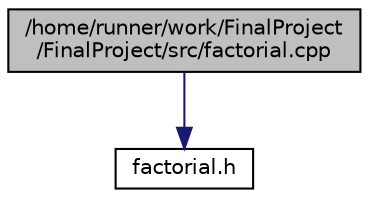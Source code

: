 digraph "/home/runner/work/FinalProject/FinalProject/src/factorial.cpp"
{
 // LATEX_PDF_SIZE
  edge [fontname="Helvetica",fontsize="10",labelfontname="Helvetica",labelfontsize="10"];
  node [fontname="Helvetica",fontsize="10",shape=record];
  Node1 [label="/home/runner/work/FinalProject\l/FinalProject/src/factorial.cpp",height=0.2,width=0.4,color="black", fillcolor="grey75", style="filled", fontcolor="black",tooltip="implementation of factorial function"];
  Node1 -> Node2 [color="midnightblue",fontsize="10",style="solid",fontname="Helvetica"];
  Node2 [label="factorial.h",height=0.2,width=0.4,color="black", fillcolor="white", style="filled",URL="$d1/ded/factorial_8h_source.html",tooltip=" "];
}
